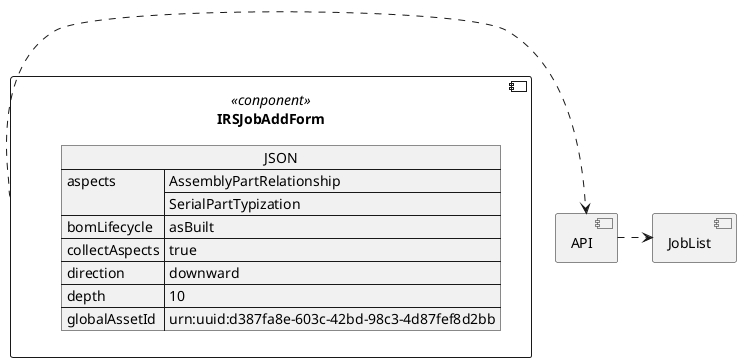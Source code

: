 @startuml
allowmixing

component "IRSJobAddForm" as parameters  << conponent >> {
json JSON {
  "aspects": [
    "AssemblyPartRelationship",
    "SerialPartTypization"
  ],
  "bomLifecycle": "asBuilt",
  "collectAspects": true,
  "direction": "downward",
  "depth": 10,
  "globalAssetId": "urn:uuid:d387fa8e-603c-42bd-98c3-4d87fef8d2bb"
  }
}

component "JobList" as table 

component "API" as api


parameters .> api
api .> table


@enduml